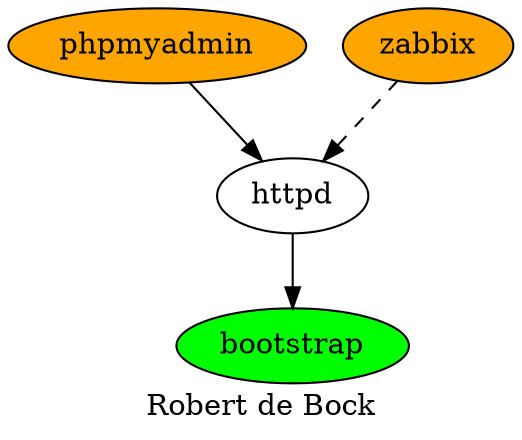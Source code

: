 digraph PhiloDilemma {
  label = "Robert de Bock" ;
  overlap=false
  {
    bootstrap [fillcolor=green style=filled]
    phpmyadmin [fillcolor=orange style=filled]
    zabbix [fillcolor=orange style=filled]
  }
  httpd -> bootstrap
  phpmyadmin -> httpd
  zabbix -> httpd [style=dashed]
}
